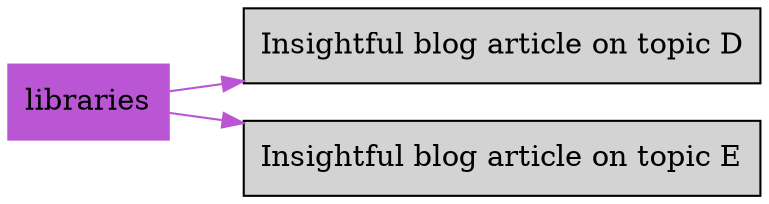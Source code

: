 digraph bettersoftware {
            rankdir = LR;
            ratio = fill;
            node [style=filled];
            node [shape = box];
"libraries" [colorscheme="svg" color="mediumorchid"];
"libraries" ->  "BlogArticleSkeletonD.md" [colorscheme="svg" color="mediumorchid"];
"BlogArticleSkeletonD.md" [label="Insightful blog article on topic D" URL="http://bss.parallactic.com/resources/insightful-blog-article-on-topic-d"]
"libraries" ->  "BlogArticleSkeletonE.md" [colorscheme="svg" color="mediumorchid"];
"BlogArticleSkeletonE.md" [label="Insightful blog article on topic E" URL="http://bss.parallactic.com/resources/insightful-blog-article-on-topic-e"]
}